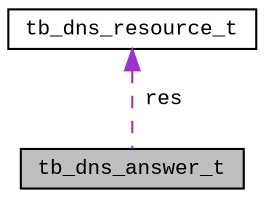 digraph "tb_dns_answer_t"
{
  edge [fontname="CourierNew",fontsize="10",labelfontname="CourierNew",labelfontsize="10"];
  node [fontname="CourierNew",fontsize="10",shape=record];
  Node1 [label="tb_dns_answer_t",height=0.2,width=0.4,color="black", fillcolor="grey75", style="filled" fontcolor="black"];
  Node2 -> Node1 [dir="back",color="darkorchid3",fontsize="10",style="dashed",label=" res" ,fontname="CourierNew"];
  Node2 [label="tb_dns_resource_t",height=0.2,width=0.4,color="black", fillcolor="white", style="filled",URL="$de/d37/structtb__dns__resource__t.html"];
}

